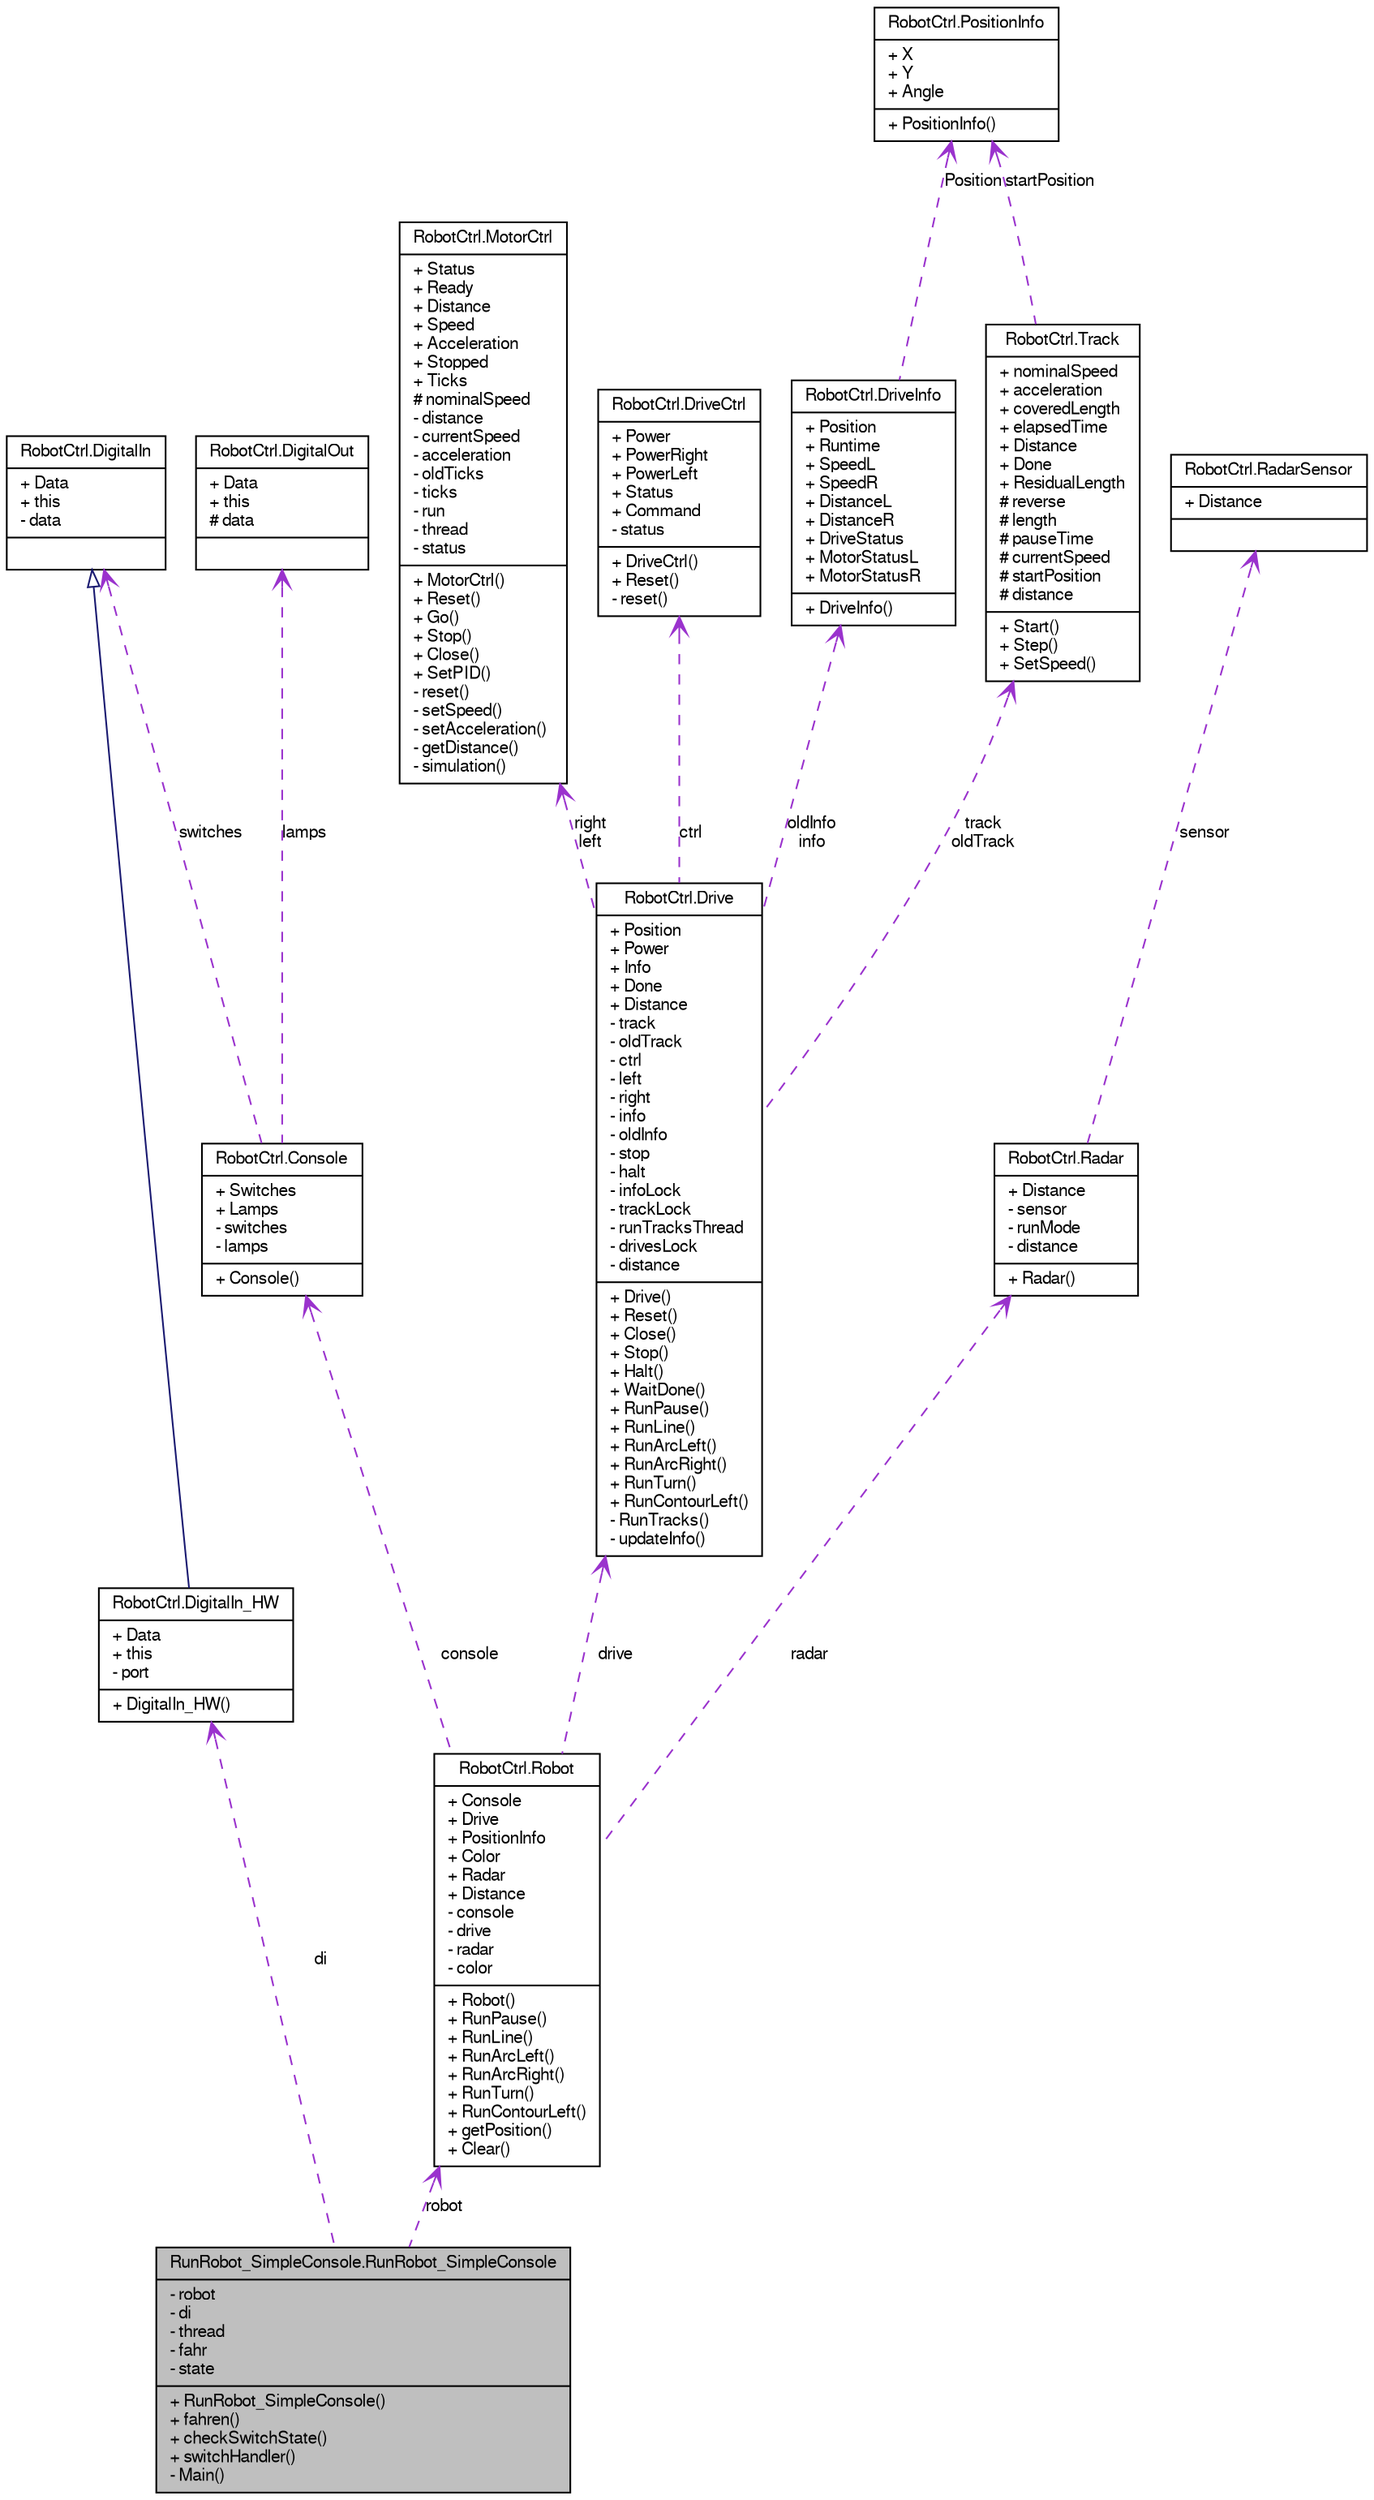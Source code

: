 digraph G
{
  edge [fontname="FreeSans",fontsize="10",labelfontname="FreeSans",labelfontsize="10"];
  node [fontname="FreeSans",fontsize="10",shape=record];
  Node1 [label="{RunRobot_SimpleConsole.RunRobot_SimpleConsole\n|- robot\l- di\l- thread\l- fahr\l- state\l|+ RunRobot_SimpleConsole()\l+ fahren()\l+ checkSwitchState()\l+ switchHandler()\l- Main()\l}",height=0.2,width=0.4,color="black", fillcolor="grey75", style="filled" fontcolor="black"];
  Node2 -> Node1 [dir=back,color="darkorchid3",fontsize="10",style="dashed",label="di",arrowtail="open"];
  Node2 [label="{RobotCtrl.DigitalIn_HW\n|+ Data\l+ this\l- port\l|+ DigitalIn_HW()\l}",height=0.2,width=0.4,color="black", fillcolor="white", style="filled",URL="$class_robot_ctrl_1_1_digital_in___h_w.html",tooltip="DigitalIn_HW, damit der Roboter Switches von der Hardware lesen kann."];
  Node3 -> Node2 [dir=back,color="midnightblue",fontsize="10",style="solid",arrowtail="empty"];
  Node3 [label="{RobotCtrl.DigitalIn\n|+ Data\l+ this\l- data\l|}",height=0.2,width=0.4,color="black", fillcolor="white", style="filled",URL="$class_robot_ctrl_1_1_digital_in.html",tooltip="DigitalIn, damit der Roboter Switches lesen kann."];
  Node4 -> Node1 [dir=back,color="darkorchid3",fontsize="10",style="dashed",label="robot",arrowtail="open"];
  Node4 [label="{RobotCtrl.Robot\n|+ Console\l+ Drive\l+ PositionInfo\l+ Color\l+ Radar\l+ Distance\l- console\l- drive\l- radar\l- color\l|+ Robot()\l+ RunPause()\l+ RunLine()\l+ RunArcLeft()\l+ RunArcRight()\l+ RunTurn()\l+ RunContourLeft()\l+ getPosition()\l+ Clear()\l}",height=0.2,width=0.4,color="black", fillcolor="white", style="filled",URL="$class_robot_ctrl_1_1_robot.html",tooltip="Basisklasse f&uuml;r einen Roboter."];
  Node5 -> Node4 [dir=back,color="darkorchid3",fontsize="10",style="dashed",label="radar",arrowtail="open"];
  Node5 [label="{RobotCtrl.Radar\n|+ Distance\l- sensor\l- runMode\l- distance\l|+ Radar()\l}",height=0.2,width=0.4,color="black", fillcolor="white", style="filled",URL="$class_robot_ctrl_1_1_radar.html",tooltip="Klasse Radar dient der Orientierung des Robot."];
  Node6 -> Node5 [dir=back,color="darkorchid3",fontsize="10",style="dashed",label="sensor",arrowtail="open"];
  Node6 [label="{RobotCtrl.RadarSensor\n|+ Distance\l|}",height=0.2,width=0.4,color="black", fillcolor="white", style="filled",URL="$class_robot_ctrl_1_1_radar_sensor.html",tooltip="RadarSensor ist ein Sensor."];
  Node7 -> Node4 [dir=back,color="darkorchid3",fontsize="10",style="dashed",label="drive",arrowtail="open"];
  Node7 [label="{RobotCtrl.Drive\n|+ Position\l+ Power\l+ Info\l+ Done\l+ Distance\l- track\l- oldTrack\l- ctrl\l- left\l- right\l- info\l- oldInfo\l- stop\l- halt\l- infoLock\l- trackLock\l- runTracksThread\l- drivesLock\l- distance\l|+ Drive()\l+ Reset()\l+ Close()\l+ Stop()\l+ Halt()\l+ WaitDone()\l+ RunPause()\l+ RunLine()\l+ RunArcLeft()\l+ RunArcRight()\l+ RunTurn()\l+ RunContourLeft()\l- RunTracks()\l- updateInfo()\l}",height=0.2,width=0.4,color="black", fillcolor="white", style="filled",URL="$class_robot_ctrl_1_1_drive.html",tooltip="Drive, damit der Roboter herumfahren kann."];
  Node8 -> Node7 [dir=back,color="darkorchid3",fontsize="10",style="dashed",label="ctrl",arrowtail="open"];
  Node8 [label="{RobotCtrl.DriveCtrl\n|+ Power\l+ PowerRight\l+ PowerLeft\l+ Status\l+ Command\l- status\l|+ DriveCtrl()\l+ Reset()\l- reset()\l}",height=0.2,width=0.4,color="black", fillcolor="white", style="filled",URL="$class_robot_ctrl_1_1_drive_ctrl.html",tooltip="DriveCtrl, Kommunikation mit der Hardware des Roboters."];
  Node9 -> Node7 [dir=back,color="darkorchid3",fontsize="10",style="dashed",label="oldInfo\ninfo",arrowtail="open"];
  Node9 [label="{RobotCtrl.DriveInfo\n|+ Position\l+ Runtime\l+ SpeedL\l+ SpeedR\l+ DistanceL\l+ DistanceR\l+ DriveStatus\l+ MotorStatusL\l+ MotorStatusR\l|+ DriveInfo()\l}",height=0.2,width=0.4,color="black", fillcolor="white", style="filled",URL="$struct_robot_ctrl_1_1_drive_info.html",tooltip="Struct, der die Informationen zu einem Drive h&auml;lt."];
  Node10 -> Node9 [dir=back,color="darkorchid3",fontsize="10",style="dashed",label="Position",arrowtail="open"];
  Node10 [label="{RobotCtrl.PositionInfo\n|+ X\l+ Y\l+ Angle\l|+ PositionInfo()\l}",height=0.2,width=0.4,color="black", fillcolor="white", style="filled",URL="$struct_robot_ctrl_1_1_position_info.html",tooltip="Sturct PositionInfo enth&auml;lt Koordinaten."];
  Node11 -> Node7 [dir=back,color="darkorchid3",fontsize="10",style="dashed",label="track\noldTrack",arrowtail="open"];
  Node11 [label="{RobotCtrl.Track\n|+ nominalSpeed\l+ acceleration\l+ coveredLength\l+ elapsedTime\l+ Distance\l+ Done\l+ ResidualLength\l# reverse\l# length\l# pauseTime\l# currentSpeed\l# startPosition\l# distance\l|+ Start()\l+ Step()\l+ SetSpeed()\l}",height=0.2,width=0.4,color="black", fillcolor="white", style="filled",URL="$class_robot_ctrl_1_1_track.html",tooltip="Klasse Track, dient als Basis f&uuml;r eine Strecke."];
  Node10 -> Node11 [dir=back,color="darkorchid3",fontsize="10",style="dashed",label="startPosition",arrowtail="open"];
  Node12 -> Node7 [dir=back,color="darkorchid3",fontsize="10",style="dashed",label="right\nleft",arrowtail="open"];
  Node12 [label="{RobotCtrl.MotorCtrl\n|+ Status\l+ Ready\l+ Distance\l+ Speed\l+ Acceleration\l+ Stopped\l+ Ticks\l# nominalSpeed\l- distance\l- currentSpeed\l- acceleration\l- oldTicks\l- ticks\l- run\l- thread\l- status\l|+ MotorCtrl()\l+ Reset()\l+ Go()\l+ Stop()\l+ Close()\l+ SetPID()\l- reset()\l- setSpeed()\l- setAcceleration()\l- getDistance()\l- simulation()\l}",height=0.2,width=0.4,color="black", fillcolor="white", style="filled",URL="$class_robot_ctrl_1_1_motor_ctrl.html",tooltip="MotorCtrl spricht die Motoren des Robot an."];
  Node13 -> Node4 [dir=back,color="darkorchid3",fontsize="10",style="dashed",label="console",arrowtail="open"];
  Node13 [label="{RobotCtrl.Console\n|+ Switches\l+ Lamps\l- switches\l- lamps\l|+ Console()\l}",height=0.2,width=0.4,color="black", fillcolor="white", style="filled",URL="$class_robot_ctrl_1_1_console.html",tooltip="Console f&uuml;r den Roboter."];
  Node14 -> Node13 [dir=back,color="darkorchid3",fontsize="10",style="dashed",label="lamps",arrowtail="open"];
  Node14 [label="{RobotCtrl.DigitalOut\n|+ Data\l+ this\l# data\l|}",height=0.2,width=0.4,color="black", fillcolor="white", style="filled",URL="$class_robot_ctrl_1_1_digital_out.html",tooltip="DigitalOut, damit der Roboter LED&#39;s setzen kann."];
  Node3 -> Node13 [dir=back,color="darkorchid3",fontsize="10",style="dashed",label="switches",arrowtail="open"];
}
